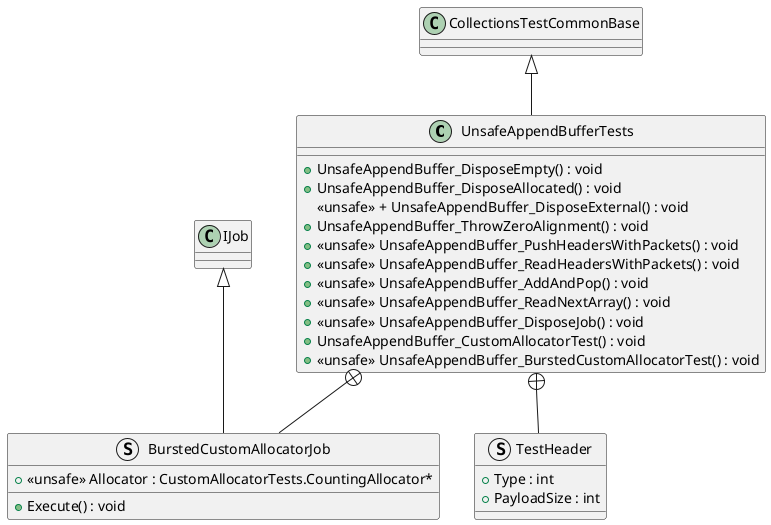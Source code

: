 @startuml
class UnsafeAppendBufferTests {
    + UnsafeAppendBuffer_DisposeEmpty() : void
    + UnsafeAppendBuffer_DisposeAllocated() : void
    <<unsafe>> + UnsafeAppendBuffer_DisposeExternal() : void
    + UnsafeAppendBuffer_ThrowZeroAlignment() : void
    + <<unsafe>> UnsafeAppendBuffer_PushHeadersWithPackets() : void
    + <<unsafe>> UnsafeAppendBuffer_ReadHeadersWithPackets() : void
    + <<unsafe>> UnsafeAppendBuffer_AddAndPop() : void
    + <<unsafe>> UnsafeAppendBuffer_ReadNextArray() : void
    + <<unsafe>> UnsafeAppendBuffer_DisposeJob() : void
    + UnsafeAppendBuffer_CustomAllocatorTest() : void
    + <<unsafe>> UnsafeAppendBuffer_BurstedCustomAllocatorTest() : void
}
struct TestHeader {
    + Type : int
    + PayloadSize : int
}
struct BurstedCustomAllocatorJob {
    + <<unsafe>> Allocator : CustomAllocatorTests.CountingAllocator*
    + Execute() : void
}
CollectionsTestCommonBase <|-- UnsafeAppendBufferTests
UnsafeAppendBufferTests +-- TestHeader
UnsafeAppendBufferTests +-- BurstedCustomAllocatorJob
IJob <|-- BurstedCustomAllocatorJob
@enduml
